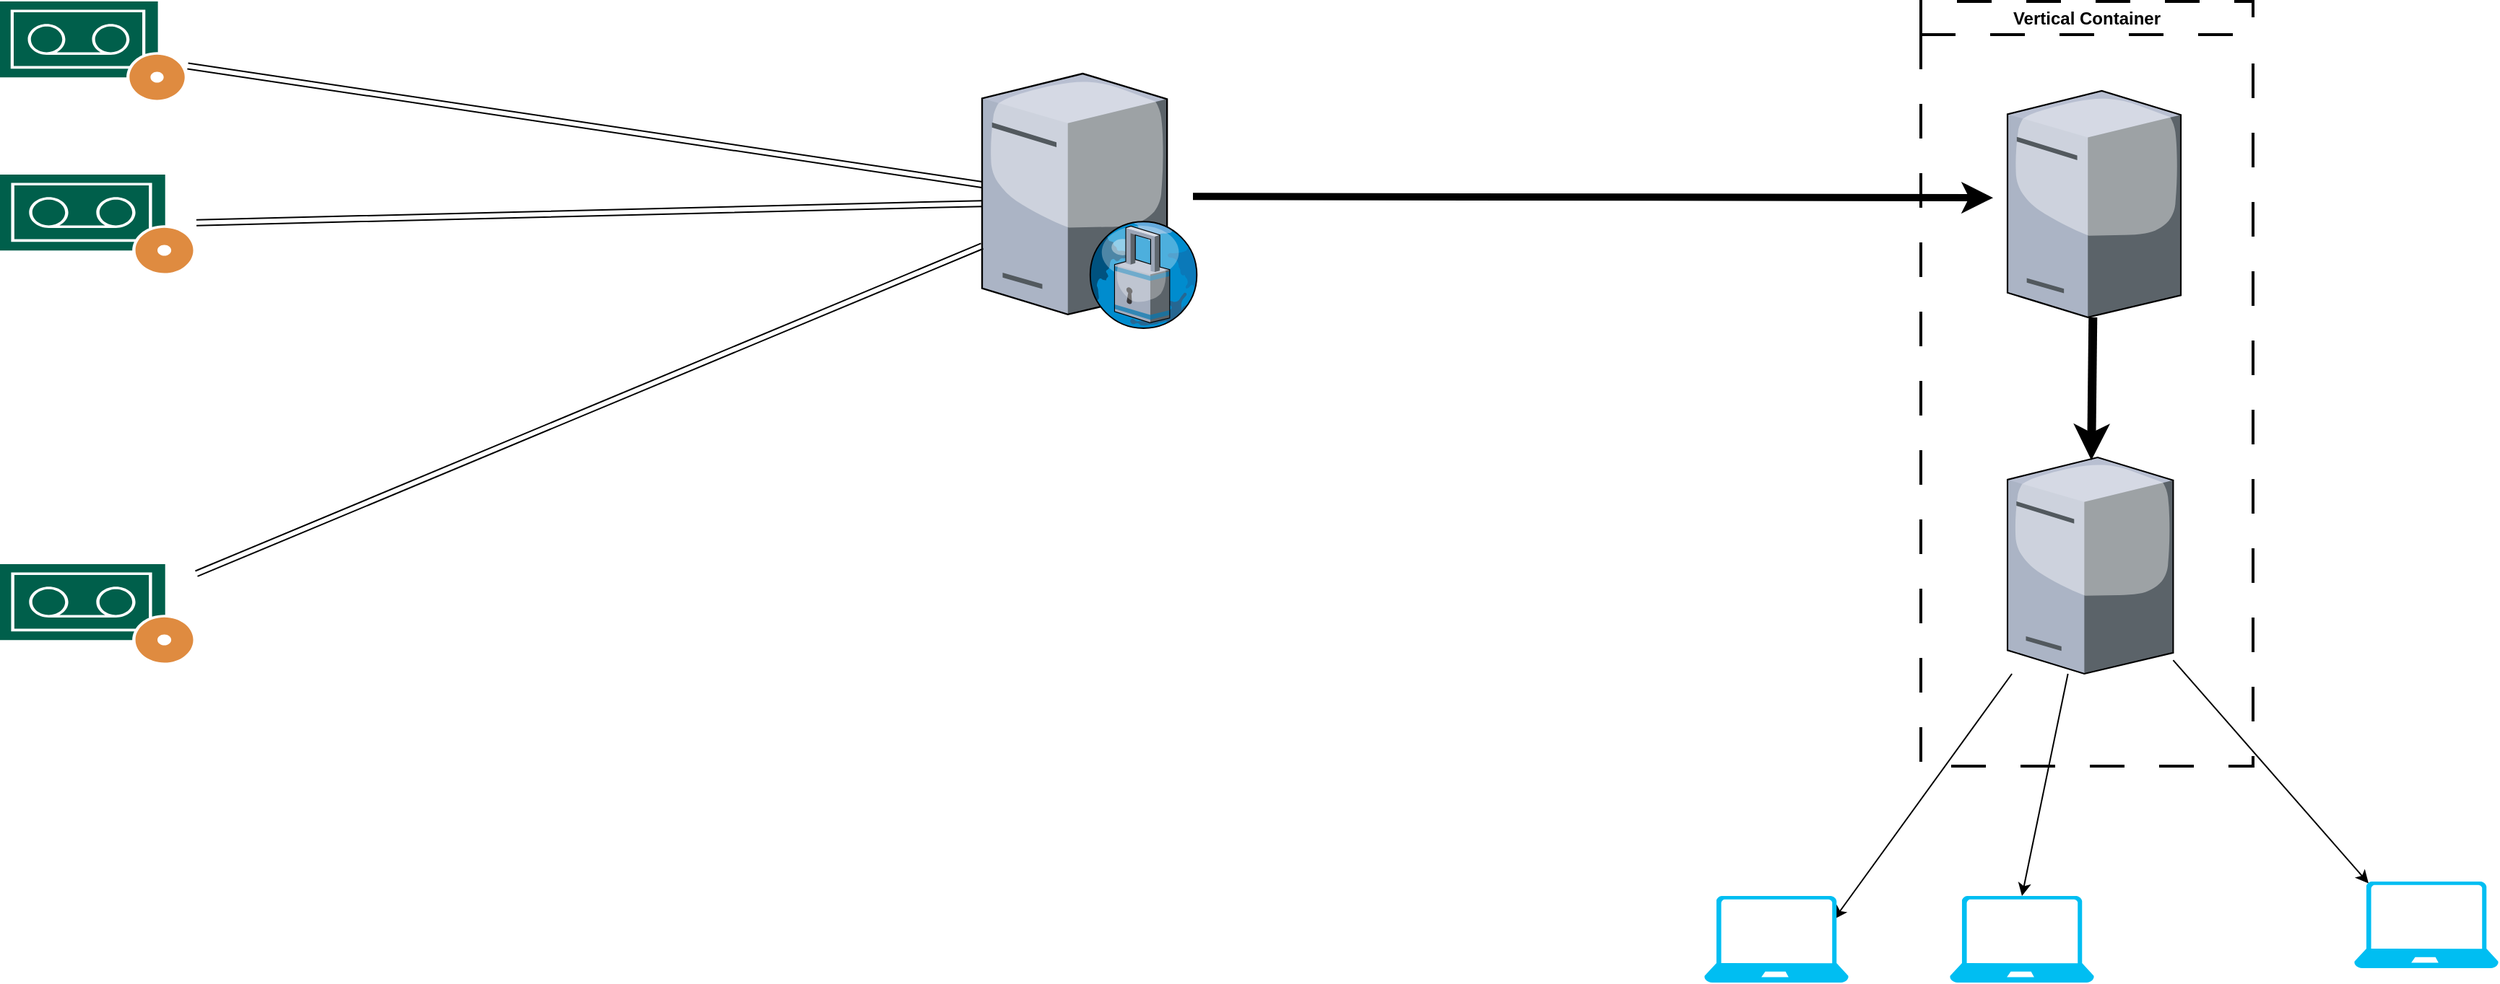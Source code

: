 <mxfile version="21.1.1" type="github">
  <diagram name="Page-1" id="822b0af5-4adb-64df-f703-e8dfc1f81529">
    <mxGraphModel dx="2100" dy="1034" grid="1" gridSize="10" guides="1" tooltips="1" connect="1" arrows="1" fold="1" page="1" pageScale="1" pageWidth="1169" pageHeight="827" background="none" math="0" shadow="0">
      <root>
        <mxCell id="0" />
        <mxCell id="1" parent="0" />
        <mxCell id="FN1hSWL0M1Y1NXthPd3s-42" style="rounded=0;orthogonalLoop=1;jettySize=auto;html=1;entryX=0.9;entryY=0.267;entryDx=0;entryDy=0;entryPerimeter=0;" edge="1" parent="1" source="7d933b09d9755ecc-34" target="FN1hSWL0M1Y1NXthPd3s-39">
          <mxGeometry relative="1" as="geometry" />
        </mxCell>
        <mxCell id="FN1hSWL0M1Y1NXthPd3s-43" style="rounded=0;orthogonalLoop=1;jettySize=auto;html=1;entryX=0.5;entryY=0;entryDx=0;entryDy=0;entryPerimeter=0;" edge="1" parent="1" source="7d933b09d9755ecc-34" target="FN1hSWL0M1Y1NXthPd3s-40">
          <mxGeometry relative="1" as="geometry" />
        </mxCell>
        <mxCell id="FN1hSWL0M1Y1NXthPd3s-44" style="edgeStyle=none;rounded=0;orthogonalLoop=1;jettySize=auto;html=1;entryX=0.1;entryY=0.02;entryDx=0;entryDy=0;entryPerimeter=0;" edge="1" parent="1" source="7d933b09d9755ecc-34" target="FN1hSWL0M1Y1NXthPd3s-41">
          <mxGeometry relative="1" as="geometry" />
        </mxCell>
        <mxCell id="7d933b09d9755ecc-34" value="" style="verticalLabelPosition=bottom;aspect=fixed;html=1;verticalAlign=top;strokeColor=none;shape=mxgraph.citrix.tower_server;rounded=0;shadow=0;comic=0;fontFamily=Verdana;" parent="1" vertex="1">
          <mxGeometry x="1530" y="386" width="114.7" height="150" as="geometry" />
        </mxCell>
        <mxCell id="FN1hSWL0M1Y1NXthPd3s-38" style="edgeStyle=none;rounded=0;orthogonalLoop=1;jettySize=auto;html=1;entryX=0.506;entryY=0.013;entryDx=0;entryDy=0;entryPerimeter=0;strokeWidth=6;" edge="1" parent="1" source="7d933b09d9755ecc-38" target="7d933b09d9755ecc-34">
          <mxGeometry relative="1" as="geometry" />
        </mxCell>
        <mxCell id="7d933b09d9755ecc-38" value="" style="verticalLabelPosition=bottom;aspect=fixed;html=1;verticalAlign=top;strokeColor=none;shape=mxgraph.citrix.tower_server;rounded=0;shadow=0;comic=0;fontFamily=Verdana;" parent="1" vertex="1">
          <mxGeometry x="1530" y="132" width="120" height="156.92" as="geometry" />
        </mxCell>
        <mxCell id="FN1hSWL0M1Y1NXthPd3s-37" style="edgeStyle=none;rounded=0;orthogonalLoop=1;jettySize=auto;html=1;entryX=-0.083;entryY=0.472;entryDx=0;entryDy=0;entryPerimeter=0;strokeWidth=5;" edge="1" parent="1" target="7d933b09d9755ecc-38">
          <mxGeometry relative="1" as="geometry">
            <mxPoint x="966" y="205.123" as="sourcePoint" />
            <mxPoint x="1521.96" y="182.057" as="targetPoint" />
          </mxGeometry>
        </mxCell>
        <mxCell id="FN1hSWL0M1Y1NXthPd3s-29" value="" style="verticalLabelPosition=bottom;sketch=0;aspect=fixed;html=1;verticalAlign=top;strokeColor=none;align=center;outlineConnect=0;shape=mxgraph.citrix.proxy_server;" vertex="1" parent="1">
          <mxGeometry x="820" y="120" width="150" height="176.47" as="geometry" />
        </mxCell>
        <mxCell id="FN1hSWL0M1Y1NXthPd3s-34" style="edgeStyle=none;rounded=0;orthogonalLoop=1;jettySize=auto;html=1;shape=link;" edge="1" parent="1" source="FN1hSWL0M1Y1NXthPd3s-30" target="FN1hSWL0M1Y1NXthPd3s-29">
          <mxGeometry relative="1" as="geometry" />
        </mxCell>
        <mxCell id="FN1hSWL0M1Y1NXthPd3s-30" value="" style="sketch=0;pointerEvents=1;shadow=0;dashed=0;html=1;strokeColor=none;fillColor=#005F4B;labelPosition=center;verticalLabelPosition=bottom;verticalAlign=top;align=center;outlineConnect=0;shape=mxgraph.veeam2.tape_recording;" vertex="1" parent="1">
          <mxGeometry x="140" y="70" width="130" height="70" as="geometry" />
        </mxCell>
        <mxCell id="FN1hSWL0M1Y1NXthPd3s-35" style="rounded=0;orthogonalLoop=1;jettySize=auto;html=1;shape=link;" edge="1" parent="1" source="FN1hSWL0M1Y1NXthPd3s-31" target="FN1hSWL0M1Y1NXthPd3s-29">
          <mxGeometry relative="1" as="geometry" />
        </mxCell>
        <mxCell id="FN1hSWL0M1Y1NXthPd3s-31" value="" style="sketch=0;pointerEvents=1;shadow=0;dashed=0;html=1;strokeColor=none;fillColor=#005F4B;labelPosition=center;verticalLabelPosition=bottom;verticalAlign=top;align=center;outlineConnect=0;shape=mxgraph.veeam2.tape_recording;" vertex="1" parent="1">
          <mxGeometry x="140" y="190" width="136" height="70" as="geometry" />
        </mxCell>
        <mxCell id="FN1hSWL0M1Y1NXthPd3s-36" style="edgeStyle=none;rounded=0;orthogonalLoop=1;jettySize=auto;html=1;shape=link;" edge="1" parent="1" source="FN1hSWL0M1Y1NXthPd3s-32" target="FN1hSWL0M1Y1NXthPd3s-29">
          <mxGeometry relative="1" as="geometry" />
        </mxCell>
        <mxCell id="FN1hSWL0M1Y1NXthPd3s-32" value="" style="sketch=0;pointerEvents=1;shadow=0;dashed=0;html=1;strokeColor=none;fillColor=#005F4B;labelPosition=center;verticalLabelPosition=bottom;verticalAlign=top;align=center;outlineConnect=0;shape=mxgraph.veeam2.tape_recording;" vertex="1" parent="1">
          <mxGeometry x="140" y="460" width="136" height="70" as="geometry" />
        </mxCell>
        <mxCell id="FN1hSWL0M1Y1NXthPd3s-39" value="" style="verticalLabelPosition=bottom;html=1;verticalAlign=top;align=center;strokeColor=none;fillColor=#00BEF2;shape=mxgraph.azure.laptop;pointerEvents=1;" vertex="1" parent="1">
          <mxGeometry x="1320" y="690" width="100" height="60" as="geometry" />
        </mxCell>
        <mxCell id="FN1hSWL0M1Y1NXthPd3s-40" value="" style="verticalLabelPosition=bottom;html=1;verticalAlign=top;align=center;strokeColor=none;fillColor=#00BEF2;shape=mxgraph.azure.laptop;pointerEvents=1;" vertex="1" parent="1">
          <mxGeometry x="1490" y="690" width="100" height="60" as="geometry" />
        </mxCell>
        <mxCell id="FN1hSWL0M1Y1NXthPd3s-41" value="" style="verticalLabelPosition=bottom;html=1;verticalAlign=top;align=center;strokeColor=none;fillColor=#00BEF2;shape=mxgraph.azure.laptop;pointerEvents=1;" vertex="1" parent="1">
          <mxGeometry x="1770" y="680" width="100" height="60" as="geometry" />
        </mxCell>
        <mxCell id="FN1hSWL0M1Y1NXthPd3s-45" value="Vertical Container" style="swimlane;whiteSpace=wrap;html=1;dashed=1;dashPattern=12 12;strokeWidth=2;" vertex="1" parent="1">
          <mxGeometry x="1470" y="70" width="230" height="530" as="geometry" />
        </mxCell>
      </root>
    </mxGraphModel>
  </diagram>
</mxfile>
